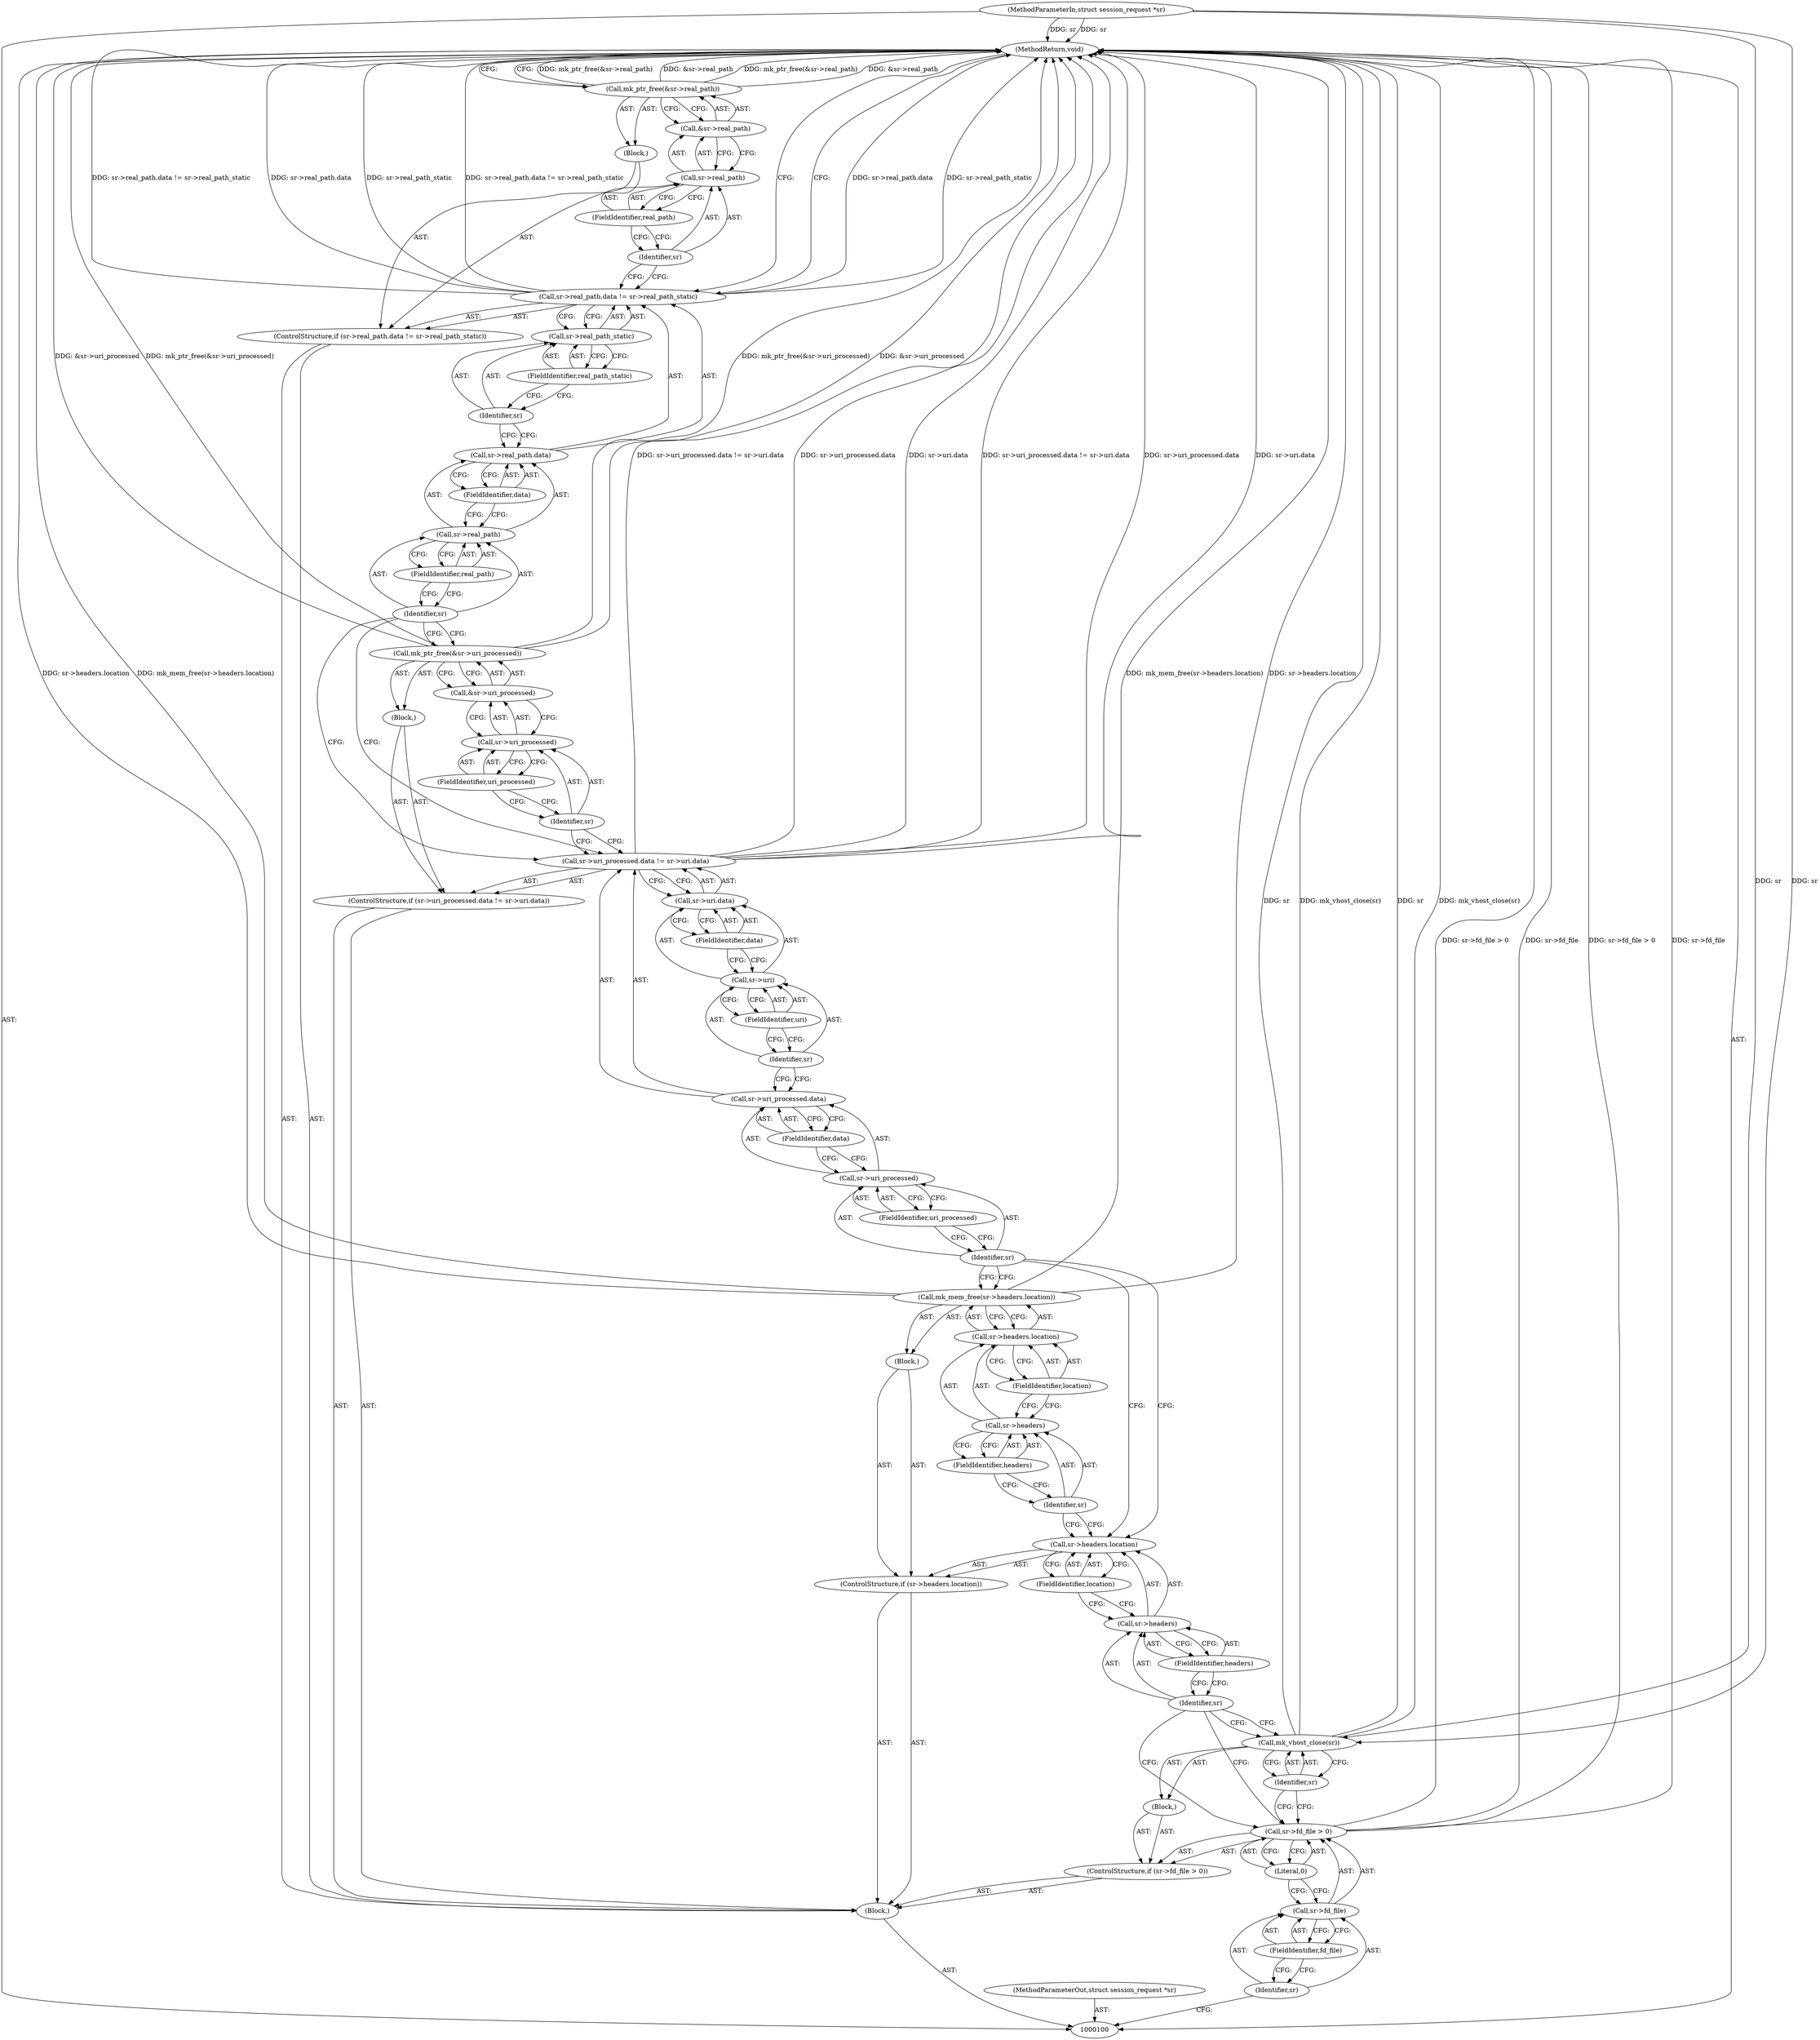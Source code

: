 digraph "1_monkey_b2d0e6f92310bb14a15aa2f8e96e1fb5379776dd_0" {
"1000159" [label="(MethodReturn,void)"];
"1000101" [label="(MethodParameterIn,struct session_request *sr)"];
"1000200" [label="(MethodParameterOut,struct session_request *sr)"];
"1000130" [label="(FieldIdentifier,uri_processed)"];
"1000131" [label="(FieldIdentifier,data)"];
"1000132" [label="(Call,sr->uri.data)"];
"1000133" [label="(Call,sr->uri)"];
"1000134" [label="(Identifier,sr)"];
"1000135" [label="(FieldIdentifier,uri)"];
"1000125" [label="(ControlStructure,if (sr->uri_processed.data != sr->uri.data))"];
"1000136" [label="(FieldIdentifier,data)"];
"1000137" [label="(Block,)"];
"1000126" [label="(Call,sr->uri_processed.data != sr->uri.data)"];
"1000127" [label="(Call,sr->uri_processed.data)"];
"1000128" [label="(Call,sr->uri_processed)"];
"1000129" [label="(Identifier,sr)"];
"1000139" [label="(Call,&sr->uri_processed)"];
"1000140" [label="(Call,sr->uri_processed)"];
"1000141" [label="(Identifier,sr)"];
"1000142" [label="(FieldIdentifier,uri_processed)"];
"1000138" [label="(Call,mk_ptr_free(&sr->uri_processed))"];
"1000148" [label="(FieldIdentifier,real_path)"];
"1000149" [label="(FieldIdentifier,data)"];
"1000150" [label="(Call,sr->real_path_static)"];
"1000151" [label="(Identifier,sr)"];
"1000152" [label="(FieldIdentifier,real_path_static)"];
"1000143" [label="(ControlStructure,if (sr->real_path.data != sr->real_path_static))"];
"1000153" [label="(Block,)"];
"1000144" [label="(Call,sr->real_path.data != sr->real_path_static)"];
"1000145" [label="(Call,sr->real_path.data)"];
"1000146" [label="(Call,sr->real_path)"];
"1000147" [label="(Identifier,sr)"];
"1000155" [label="(Call,&sr->real_path)"];
"1000156" [label="(Call,sr->real_path)"];
"1000157" [label="(Identifier,sr)"];
"1000158" [label="(FieldIdentifier,real_path)"];
"1000154" [label="(Call,mk_ptr_free(&sr->real_path))"];
"1000102" [label="(Block,)"];
"1000107" [label="(FieldIdentifier,fd_file)"];
"1000108" [label="(Literal,0)"];
"1000109" [label="(Block,)"];
"1000103" [label="(ControlStructure,if (sr->fd_file > 0))"];
"1000104" [label="(Call,sr->fd_file > 0)"];
"1000105" [label="(Call,sr->fd_file)"];
"1000106" [label="(Identifier,sr)"];
"1000111" [label="(Identifier,sr)"];
"1000110" [label="(Call,mk_vhost_close(sr))"];
"1000116" [label="(FieldIdentifier,headers)"];
"1000117" [label="(FieldIdentifier,location)"];
"1000118" [label="(Block,)"];
"1000112" [label="(ControlStructure,if (sr->headers.location))"];
"1000113" [label="(Call,sr->headers.location)"];
"1000114" [label="(Call,sr->headers)"];
"1000115" [label="(Identifier,sr)"];
"1000120" [label="(Call,sr->headers.location)"];
"1000121" [label="(Call,sr->headers)"];
"1000122" [label="(Identifier,sr)"];
"1000123" [label="(FieldIdentifier,headers)"];
"1000124" [label="(FieldIdentifier,location)"];
"1000119" [label="(Call,mk_mem_free(sr->headers.location))"];
"1000159" -> "1000100"  [label="AST: "];
"1000159" -> "1000154"  [label="CFG: "];
"1000159" -> "1000144"  [label="CFG: "];
"1000126" -> "1000159"  [label="DDG: sr->uri_processed.data != sr->uri.data"];
"1000126" -> "1000159"  [label="DDG: sr->uri_processed.data"];
"1000126" -> "1000159"  [label="DDG: sr->uri.data"];
"1000104" -> "1000159"  [label="DDG: sr->fd_file > 0"];
"1000104" -> "1000159"  [label="DDG: sr->fd_file"];
"1000154" -> "1000159"  [label="DDG: mk_ptr_free(&sr->real_path)"];
"1000154" -> "1000159"  [label="DDG: &sr->real_path"];
"1000144" -> "1000159"  [label="DDG: sr->real_path.data"];
"1000144" -> "1000159"  [label="DDG: sr->real_path_static"];
"1000144" -> "1000159"  [label="DDG: sr->real_path.data != sr->real_path_static"];
"1000138" -> "1000159"  [label="DDG: mk_ptr_free(&sr->uri_processed)"];
"1000138" -> "1000159"  [label="DDG: &sr->uri_processed"];
"1000119" -> "1000159"  [label="DDG: mk_mem_free(sr->headers.location)"];
"1000119" -> "1000159"  [label="DDG: sr->headers.location"];
"1000110" -> "1000159"  [label="DDG: sr"];
"1000110" -> "1000159"  [label="DDG: mk_vhost_close(sr)"];
"1000101" -> "1000159"  [label="DDG: sr"];
"1000101" -> "1000100"  [label="AST: "];
"1000101" -> "1000159"  [label="DDG: sr"];
"1000101" -> "1000110"  [label="DDG: sr"];
"1000200" -> "1000100"  [label="AST: "];
"1000130" -> "1000128"  [label="AST: "];
"1000130" -> "1000129"  [label="CFG: "];
"1000128" -> "1000130"  [label="CFG: "];
"1000131" -> "1000127"  [label="AST: "];
"1000131" -> "1000128"  [label="CFG: "];
"1000127" -> "1000131"  [label="CFG: "];
"1000132" -> "1000126"  [label="AST: "];
"1000132" -> "1000136"  [label="CFG: "];
"1000133" -> "1000132"  [label="AST: "];
"1000136" -> "1000132"  [label="AST: "];
"1000126" -> "1000132"  [label="CFG: "];
"1000133" -> "1000132"  [label="AST: "];
"1000133" -> "1000135"  [label="CFG: "];
"1000134" -> "1000133"  [label="AST: "];
"1000135" -> "1000133"  [label="AST: "];
"1000136" -> "1000133"  [label="CFG: "];
"1000134" -> "1000133"  [label="AST: "];
"1000134" -> "1000127"  [label="CFG: "];
"1000135" -> "1000134"  [label="CFG: "];
"1000135" -> "1000133"  [label="AST: "];
"1000135" -> "1000134"  [label="CFG: "];
"1000133" -> "1000135"  [label="CFG: "];
"1000125" -> "1000102"  [label="AST: "];
"1000126" -> "1000125"  [label="AST: "];
"1000137" -> "1000125"  [label="AST: "];
"1000136" -> "1000132"  [label="AST: "];
"1000136" -> "1000133"  [label="CFG: "];
"1000132" -> "1000136"  [label="CFG: "];
"1000137" -> "1000125"  [label="AST: "];
"1000138" -> "1000137"  [label="AST: "];
"1000126" -> "1000125"  [label="AST: "];
"1000126" -> "1000132"  [label="CFG: "];
"1000127" -> "1000126"  [label="AST: "];
"1000132" -> "1000126"  [label="AST: "];
"1000141" -> "1000126"  [label="CFG: "];
"1000147" -> "1000126"  [label="CFG: "];
"1000126" -> "1000159"  [label="DDG: sr->uri_processed.data != sr->uri.data"];
"1000126" -> "1000159"  [label="DDG: sr->uri_processed.data"];
"1000126" -> "1000159"  [label="DDG: sr->uri.data"];
"1000127" -> "1000126"  [label="AST: "];
"1000127" -> "1000131"  [label="CFG: "];
"1000128" -> "1000127"  [label="AST: "];
"1000131" -> "1000127"  [label="AST: "];
"1000134" -> "1000127"  [label="CFG: "];
"1000128" -> "1000127"  [label="AST: "];
"1000128" -> "1000130"  [label="CFG: "];
"1000129" -> "1000128"  [label="AST: "];
"1000130" -> "1000128"  [label="AST: "];
"1000131" -> "1000128"  [label="CFG: "];
"1000129" -> "1000128"  [label="AST: "];
"1000129" -> "1000119"  [label="CFG: "];
"1000129" -> "1000113"  [label="CFG: "];
"1000130" -> "1000129"  [label="CFG: "];
"1000139" -> "1000138"  [label="AST: "];
"1000139" -> "1000140"  [label="CFG: "];
"1000140" -> "1000139"  [label="AST: "];
"1000138" -> "1000139"  [label="CFG: "];
"1000140" -> "1000139"  [label="AST: "];
"1000140" -> "1000142"  [label="CFG: "];
"1000141" -> "1000140"  [label="AST: "];
"1000142" -> "1000140"  [label="AST: "];
"1000139" -> "1000140"  [label="CFG: "];
"1000141" -> "1000140"  [label="AST: "];
"1000141" -> "1000126"  [label="CFG: "];
"1000142" -> "1000141"  [label="CFG: "];
"1000142" -> "1000140"  [label="AST: "];
"1000142" -> "1000141"  [label="CFG: "];
"1000140" -> "1000142"  [label="CFG: "];
"1000138" -> "1000137"  [label="AST: "];
"1000138" -> "1000139"  [label="CFG: "];
"1000139" -> "1000138"  [label="AST: "];
"1000147" -> "1000138"  [label="CFG: "];
"1000138" -> "1000159"  [label="DDG: mk_ptr_free(&sr->uri_processed)"];
"1000138" -> "1000159"  [label="DDG: &sr->uri_processed"];
"1000148" -> "1000146"  [label="AST: "];
"1000148" -> "1000147"  [label="CFG: "];
"1000146" -> "1000148"  [label="CFG: "];
"1000149" -> "1000145"  [label="AST: "];
"1000149" -> "1000146"  [label="CFG: "];
"1000145" -> "1000149"  [label="CFG: "];
"1000150" -> "1000144"  [label="AST: "];
"1000150" -> "1000152"  [label="CFG: "];
"1000151" -> "1000150"  [label="AST: "];
"1000152" -> "1000150"  [label="AST: "];
"1000144" -> "1000150"  [label="CFG: "];
"1000151" -> "1000150"  [label="AST: "];
"1000151" -> "1000145"  [label="CFG: "];
"1000152" -> "1000151"  [label="CFG: "];
"1000152" -> "1000150"  [label="AST: "];
"1000152" -> "1000151"  [label="CFG: "];
"1000150" -> "1000152"  [label="CFG: "];
"1000143" -> "1000102"  [label="AST: "];
"1000144" -> "1000143"  [label="AST: "];
"1000153" -> "1000143"  [label="AST: "];
"1000153" -> "1000143"  [label="AST: "];
"1000154" -> "1000153"  [label="AST: "];
"1000144" -> "1000143"  [label="AST: "];
"1000144" -> "1000150"  [label="CFG: "];
"1000145" -> "1000144"  [label="AST: "];
"1000150" -> "1000144"  [label="AST: "];
"1000157" -> "1000144"  [label="CFG: "];
"1000159" -> "1000144"  [label="CFG: "];
"1000144" -> "1000159"  [label="DDG: sr->real_path.data"];
"1000144" -> "1000159"  [label="DDG: sr->real_path_static"];
"1000144" -> "1000159"  [label="DDG: sr->real_path.data != sr->real_path_static"];
"1000145" -> "1000144"  [label="AST: "];
"1000145" -> "1000149"  [label="CFG: "];
"1000146" -> "1000145"  [label="AST: "];
"1000149" -> "1000145"  [label="AST: "];
"1000151" -> "1000145"  [label="CFG: "];
"1000146" -> "1000145"  [label="AST: "];
"1000146" -> "1000148"  [label="CFG: "];
"1000147" -> "1000146"  [label="AST: "];
"1000148" -> "1000146"  [label="AST: "];
"1000149" -> "1000146"  [label="CFG: "];
"1000147" -> "1000146"  [label="AST: "];
"1000147" -> "1000138"  [label="CFG: "];
"1000147" -> "1000126"  [label="CFG: "];
"1000148" -> "1000147"  [label="CFG: "];
"1000155" -> "1000154"  [label="AST: "];
"1000155" -> "1000156"  [label="CFG: "];
"1000156" -> "1000155"  [label="AST: "];
"1000154" -> "1000155"  [label="CFG: "];
"1000156" -> "1000155"  [label="AST: "];
"1000156" -> "1000158"  [label="CFG: "];
"1000157" -> "1000156"  [label="AST: "];
"1000158" -> "1000156"  [label="AST: "];
"1000155" -> "1000156"  [label="CFG: "];
"1000157" -> "1000156"  [label="AST: "];
"1000157" -> "1000144"  [label="CFG: "];
"1000158" -> "1000157"  [label="CFG: "];
"1000158" -> "1000156"  [label="AST: "];
"1000158" -> "1000157"  [label="CFG: "];
"1000156" -> "1000158"  [label="CFG: "];
"1000154" -> "1000153"  [label="AST: "];
"1000154" -> "1000155"  [label="CFG: "];
"1000155" -> "1000154"  [label="AST: "];
"1000159" -> "1000154"  [label="CFG: "];
"1000154" -> "1000159"  [label="DDG: mk_ptr_free(&sr->real_path)"];
"1000154" -> "1000159"  [label="DDG: &sr->real_path"];
"1000102" -> "1000100"  [label="AST: "];
"1000103" -> "1000102"  [label="AST: "];
"1000112" -> "1000102"  [label="AST: "];
"1000125" -> "1000102"  [label="AST: "];
"1000143" -> "1000102"  [label="AST: "];
"1000107" -> "1000105"  [label="AST: "];
"1000107" -> "1000106"  [label="CFG: "];
"1000105" -> "1000107"  [label="CFG: "];
"1000108" -> "1000104"  [label="AST: "];
"1000108" -> "1000105"  [label="CFG: "];
"1000104" -> "1000108"  [label="CFG: "];
"1000109" -> "1000103"  [label="AST: "];
"1000110" -> "1000109"  [label="AST: "];
"1000103" -> "1000102"  [label="AST: "];
"1000104" -> "1000103"  [label="AST: "];
"1000109" -> "1000103"  [label="AST: "];
"1000104" -> "1000103"  [label="AST: "];
"1000104" -> "1000108"  [label="CFG: "];
"1000105" -> "1000104"  [label="AST: "];
"1000108" -> "1000104"  [label="AST: "];
"1000111" -> "1000104"  [label="CFG: "];
"1000115" -> "1000104"  [label="CFG: "];
"1000104" -> "1000159"  [label="DDG: sr->fd_file > 0"];
"1000104" -> "1000159"  [label="DDG: sr->fd_file"];
"1000105" -> "1000104"  [label="AST: "];
"1000105" -> "1000107"  [label="CFG: "];
"1000106" -> "1000105"  [label="AST: "];
"1000107" -> "1000105"  [label="AST: "];
"1000108" -> "1000105"  [label="CFG: "];
"1000106" -> "1000105"  [label="AST: "];
"1000106" -> "1000100"  [label="CFG: "];
"1000107" -> "1000106"  [label="CFG: "];
"1000111" -> "1000110"  [label="AST: "];
"1000111" -> "1000104"  [label="CFG: "];
"1000110" -> "1000111"  [label="CFG: "];
"1000110" -> "1000109"  [label="AST: "];
"1000110" -> "1000111"  [label="CFG: "];
"1000111" -> "1000110"  [label="AST: "];
"1000115" -> "1000110"  [label="CFG: "];
"1000110" -> "1000159"  [label="DDG: sr"];
"1000110" -> "1000159"  [label="DDG: mk_vhost_close(sr)"];
"1000101" -> "1000110"  [label="DDG: sr"];
"1000116" -> "1000114"  [label="AST: "];
"1000116" -> "1000115"  [label="CFG: "];
"1000114" -> "1000116"  [label="CFG: "];
"1000117" -> "1000113"  [label="AST: "];
"1000117" -> "1000114"  [label="CFG: "];
"1000113" -> "1000117"  [label="CFG: "];
"1000118" -> "1000112"  [label="AST: "];
"1000119" -> "1000118"  [label="AST: "];
"1000112" -> "1000102"  [label="AST: "];
"1000113" -> "1000112"  [label="AST: "];
"1000118" -> "1000112"  [label="AST: "];
"1000113" -> "1000112"  [label="AST: "];
"1000113" -> "1000117"  [label="CFG: "];
"1000114" -> "1000113"  [label="AST: "];
"1000117" -> "1000113"  [label="AST: "];
"1000122" -> "1000113"  [label="CFG: "];
"1000129" -> "1000113"  [label="CFG: "];
"1000114" -> "1000113"  [label="AST: "];
"1000114" -> "1000116"  [label="CFG: "];
"1000115" -> "1000114"  [label="AST: "];
"1000116" -> "1000114"  [label="AST: "];
"1000117" -> "1000114"  [label="CFG: "];
"1000115" -> "1000114"  [label="AST: "];
"1000115" -> "1000110"  [label="CFG: "];
"1000115" -> "1000104"  [label="CFG: "];
"1000116" -> "1000115"  [label="CFG: "];
"1000120" -> "1000119"  [label="AST: "];
"1000120" -> "1000124"  [label="CFG: "];
"1000121" -> "1000120"  [label="AST: "];
"1000124" -> "1000120"  [label="AST: "];
"1000119" -> "1000120"  [label="CFG: "];
"1000121" -> "1000120"  [label="AST: "];
"1000121" -> "1000123"  [label="CFG: "];
"1000122" -> "1000121"  [label="AST: "];
"1000123" -> "1000121"  [label="AST: "];
"1000124" -> "1000121"  [label="CFG: "];
"1000122" -> "1000121"  [label="AST: "];
"1000122" -> "1000113"  [label="CFG: "];
"1000123" -> "1000122"  [label="CFG: "];
"1000123" -> "1000121"  [label="AST: "];
"1000123" -> "1000122"  [label="CFG: "];
"1000121" -> "1000123"  [label="CFG: "];
"1000124" -> "1000120"  [label="AST: "];
"1000124" -> "1000121"  [label="CFG: "];
"1000120" -> "1000124"  [label="CFG: "];
"1000119" -> "1000118"  [label="AST: "];
"1000119" -> "1000120"  [label="CFG: "];
"1000120" -> "1000119"  [label="AST: "];
"1000129" -> "1000119"  [label="CFG: "];
"1000119" -> "1000159"  [label="DDG: mk_mem_free(sr->headers.location)"];
"1000119" -> "1000159"  [label="DDG: sr->headers.location"];
}
